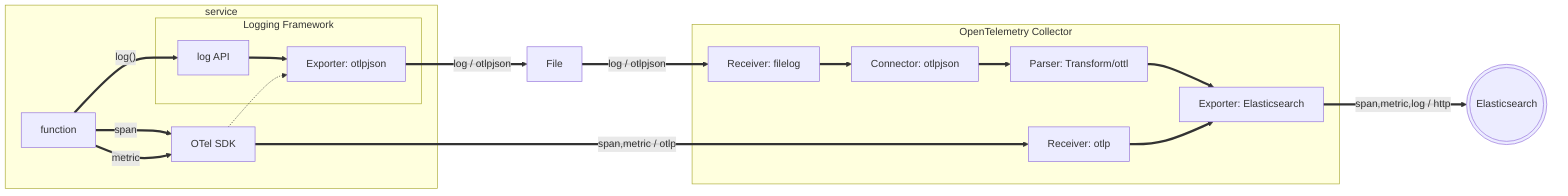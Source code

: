 flowchart LR
    subgraph Collector[OpenTelemetry Collector]
        OTLPRecv[Receiver: otlp]
        FileRecv[Receiver: filelog]
        Processor[Parser: Transform/ottl]
        ElasticExporter[Exporter: Elasticsearch]
        OtlpJsonConnector[Connector: otlpjson]
        FileRecv ==> OtlpJsonConnector
        OtlpJsonConnector ==> Processor ==> ElasticExporter
        OTLPRecv ==> ElasticExporter
    end

    OtlpJsonExporter == "log / otlpjson" ==> File
    File == "log / otlpjson" ==> FileRecv

    subgraph Service1[service]
        subgraph LoggingFramework[Logging Framework]
            LAPI[log API]
            LAPI ==> OtlpJsonExporter[Exporter: otlpjson]
        end
        
        OTELSDK[OTel SDK]
        OTELSDK -.-> OtlpJsonExporter
        func[function] == "log()" ==> LAPI
        func == "span" ==> OTELSDK
        func == "metric" ==> OTELSDK

        OTELSDK == "span,metric / otlp" ==> OTLPRecv
    end

    ElasticExporter == "span,metric,log / http" ==> nodeId(((Elasticsearch)))